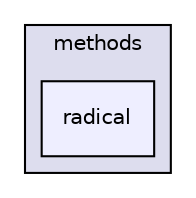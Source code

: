 digraph "src/mlpack/methods/radical" {
  compound=true
  node [ fontsize="10", fontname="Helvetica"];
  edge [ labelfontsize="10", labelfontname="Helvetica"];
  subgraph clusterdir_2217eda3f3f128182276a15ca80cc98e {
    graph [ bgcolor="#ddddee", pencolor="black", label="methods" fontname="Helvetica", fontsize="10", URL="dir_2217eda3f3f128182276a15ca80cc98e.html"]
  dir_13e038d58c14a3fb94a47aa028202b71 [shape=box, label="radical", style="filled", fillcolor="#eeeeff", pencolor="black", URL="dir_13e038d58c14a3fb94a47aa028202b71.html"];
  }
}
